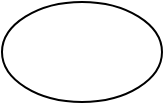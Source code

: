 <mxfile version="15.5.0" type="github">
  <diagram id="80dY15F6k9nls1fJaCAk" name="Page-1">
    <mxGraphModel dx="782" dy="460" grid="1" gridSize="10" guides="1" tooltips="1" connect="1" arrows="1" fold="1" page="1" pageScale="1" pageWidth="827" pageHeight="1169" math="0" shadow="0">
      <root>
        <mxCell id="0" />
        <mxCell id="1" parent="0" />
        <mxCell id="F7Y5Cbp3-TAr1MySIbla-1" value="" style="ellipse;whiteSpace=wrap;html=1;" vertex="1" parent="1">
          <mxGeometry x="110" y="50" width="80" height="50" as="geometry" />
        </mxCell>
      </root>
    </mxGraphModel>
  </diagram>
</mxfile>
